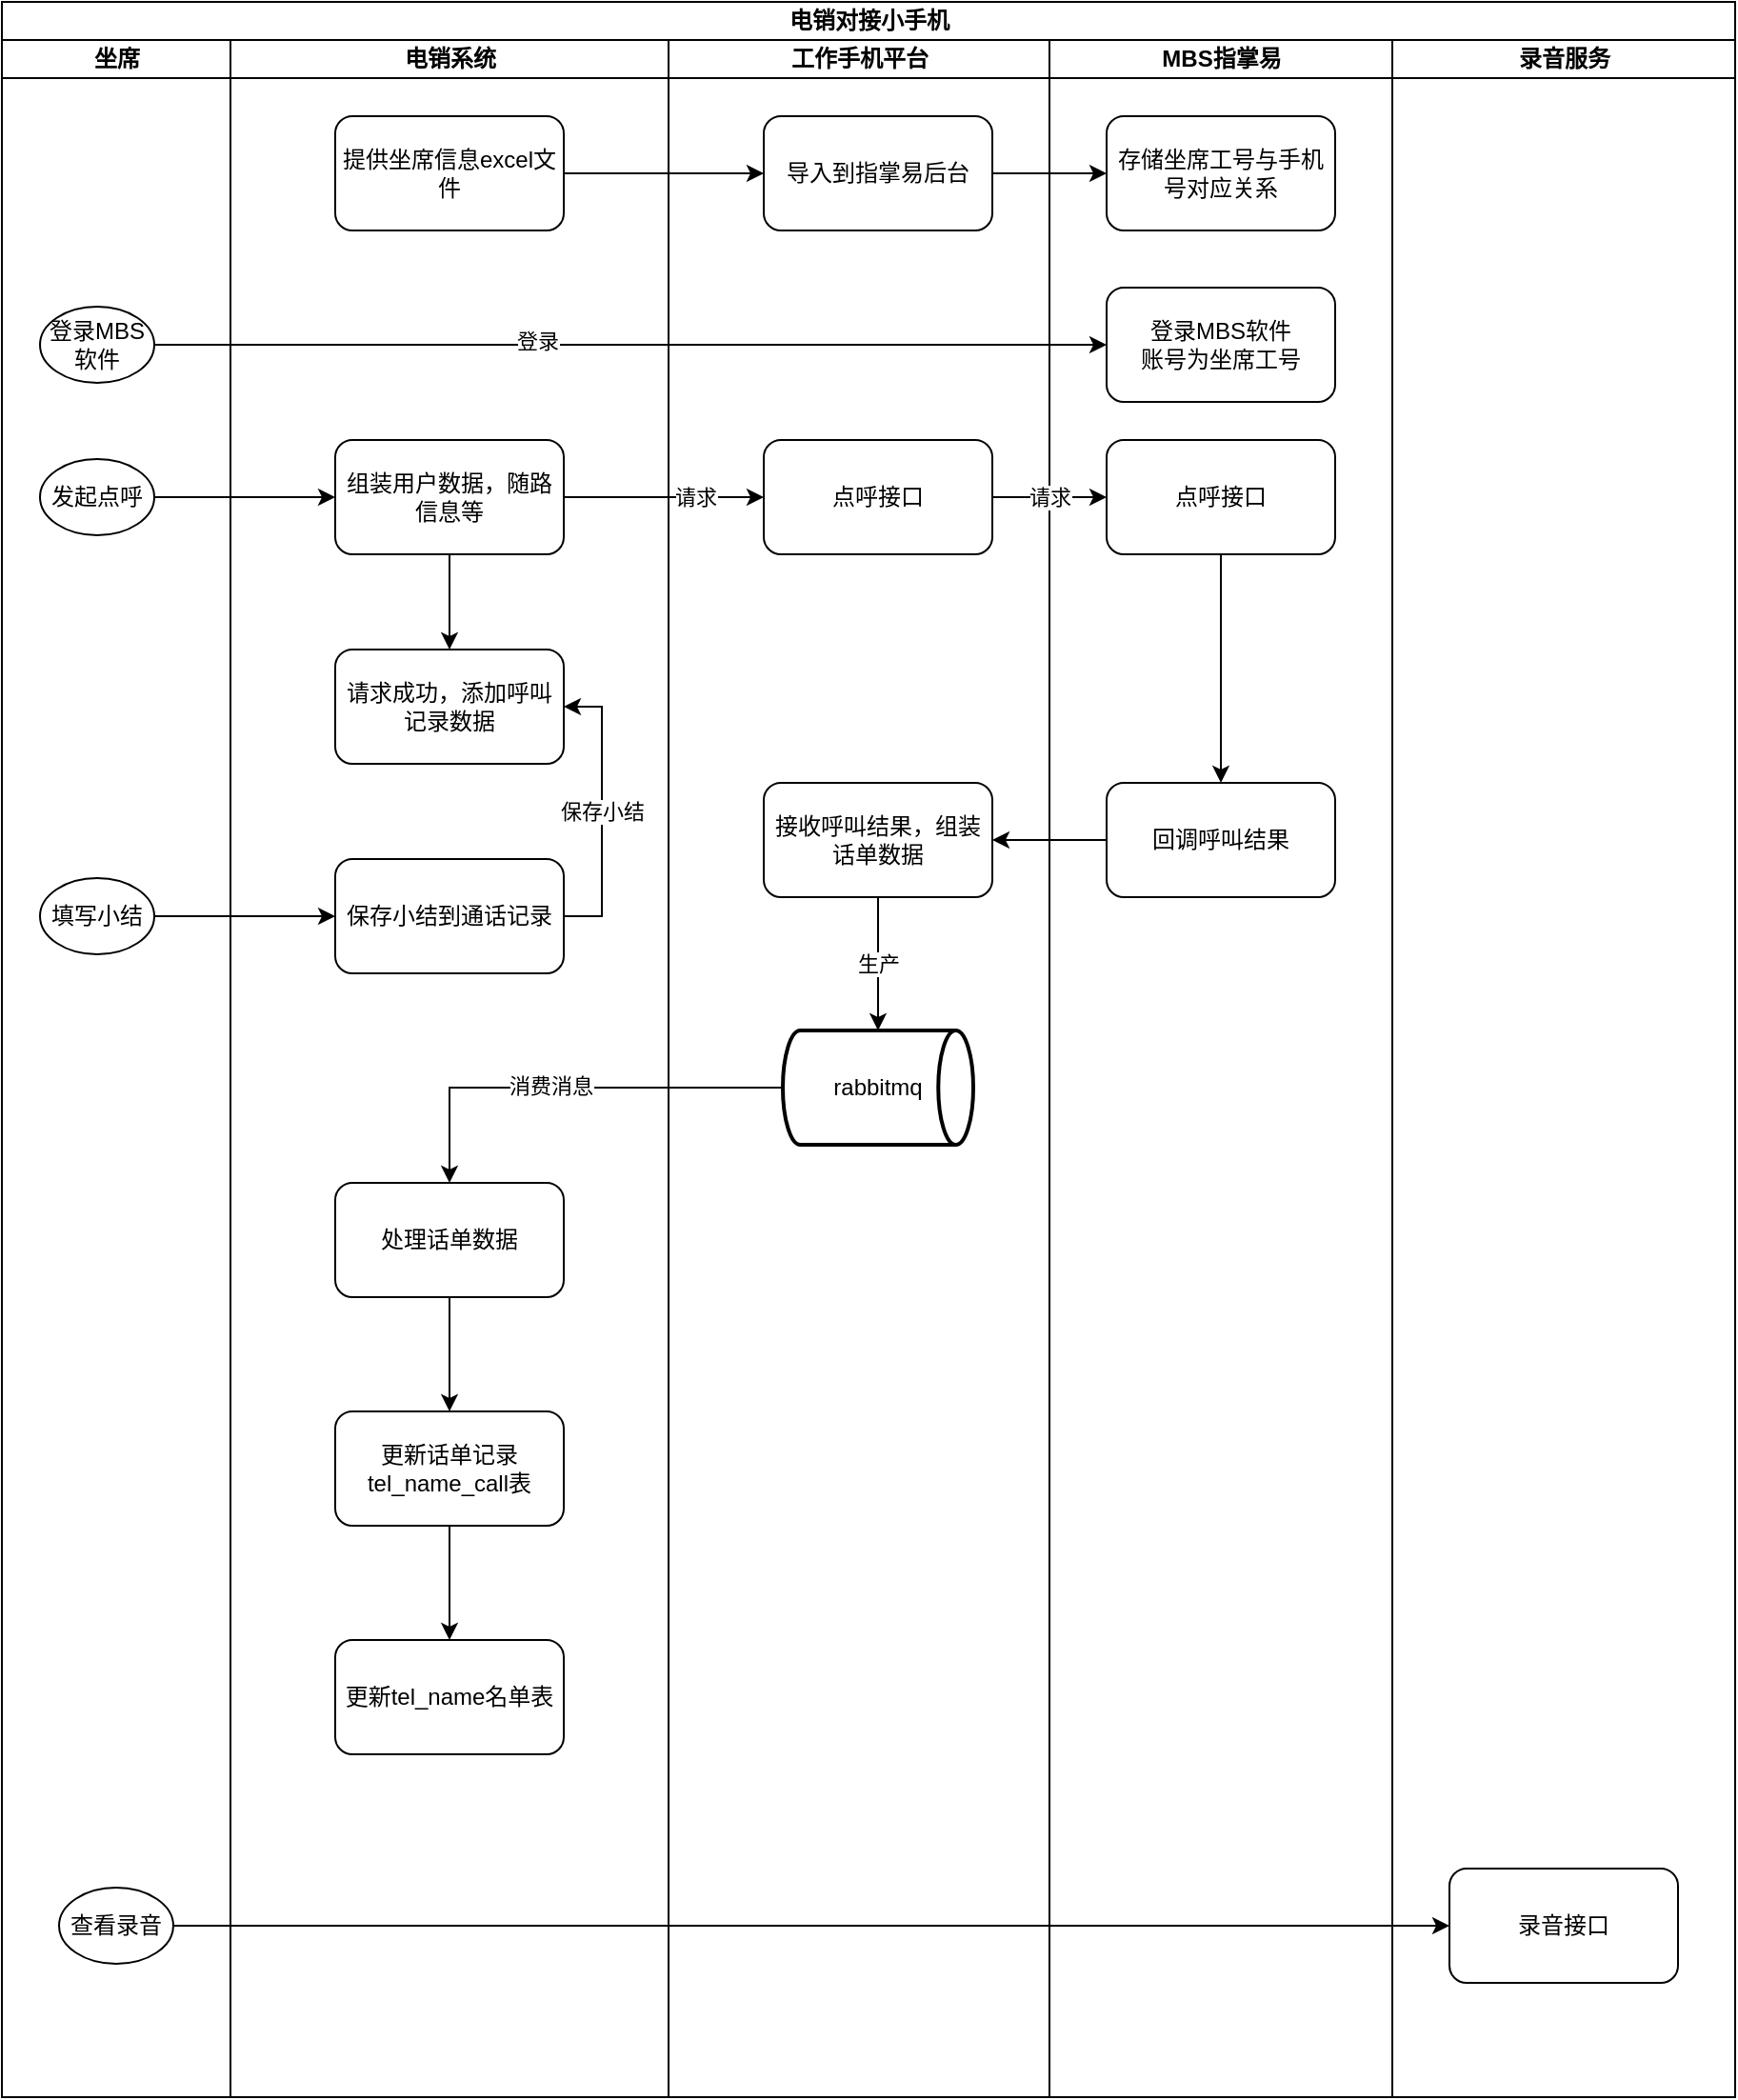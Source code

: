 <mxfile version="22.1.5" type="github">
  <diagram name="Page-1" id="74e2e168-ea6b-b213-b513-2b3c1d86103e">
    <mxGraphModel dx="988" dy="503" grid="1" gridSize="10" guides="1" tooltips="1" connect="1" arrows="1" fold="1" page="1" pageScale="1" pageWidth="1100" pageHeight="850" background="none" math="0" shadow="0">
      <root>
        <mxCell id="0" />
        <mxCell id="1" parent="0" />
        <mxCell id="j25qMS8JwtOt_eP3hICq-1" value="电销对接小手机" style="swimlane;childLayout=stackLayout;resizeParent=1;resizeParentMax=0;startSize=20;html=1;" vertex="1" parent="1">
          <mxGeometry x="360.0" y="130" width="910" height="1100" as="geometry" />
        </mxCell>
        <mxCell id="j25qMS8JwtOt_eP3hICq-14" value="坐席" style="swimlane;startSize=20;html=1;" vertex="1" parent="j25qMS8JwtOt_eP3hICq-1">
          <mxGeometry y="20" width="120" height="1080" as="geometry" />
        </mxCell>
        <mxCell id="j25qMS8JwtOt_eP3hICq-15" value="登录MBS软件" style="ellipse;whiteSpace=wrap;html=1;" vertex="1" parent="j25qMS8JwtOt_eP3hICq-14">
          <mxGeometry x="20.0" y="140" width="60" height="40" as="geometry" />
        </mxCell>
        <mxCell id="j25qMS8JwtOt_eP3hICq-18" value="发起点呼" style="ellipse;whiteSpace=wrap;html=1;" vertex="1" parent="j25qMS8JwtOt_eP3hICq-14">
          <mxGeometry x="20.0" y="220" width="60" height="40" as="geometry" />
        </mxCell>
        <mxCell id="j25qMS8JwtOt_eP3hICq-42" value="填写小结" style="ellipse;whiteSpace=wrap;html=1;" vertex="1" parent="j25qMS8JwtOt_eP3hICq-14">
          <mxGeometry x="20.0" y="440" width="60" height="40" as="geometry" />
        </mxCell>
        <mxCell id="j25qMS8JwtOt_eP3hICq-52" value="查看录音" style="ellipse;whiteSpace=wrap;html=1;" vertex="1" parent="j25qMS8JwtOt_eP3hICq-14">
          <mxGeometry x="30.0" y="970" width="60" height="40" as="geometry" />
        </mxCell>
        <mxCell id="j25qMS8JwtOt_eP3hICq-2" value="电销系统" style="swimlane;startSize=20;html=1;" vertex="1" parent="j25qMS8JwtOt_eP3hICq-1">
          <mxGeometry x="120" y="20" width="230" height="1080" as="geometry" />
        </mxCell>
        <mxCell id="j25qMS8JwtOt_eP3hICq-10" style="edgeStyle=orthogonalEdgeStyle;rounded=0;orthogonalLoop=1;jettySize=auto;html=1;" edge="1" parent="j25qMS8JwtOt_eP3hICq-2" source="j25qMS8JwtOt_eP3hICq-7">
          <mxGeometry relative="1" as="geometry">
            <mxPoint x="280.0" y="70" as="targetPoint" />
          </mxGeometry>
        </mxCell>
        <mxCell id="j25qMS8JwtOt_eP3hICq-7" value="提供坐席信息excel文件" style="rounded=1;whiteSpace=wrap;html=1;" vertex="1" parent="j25qMS8JwtOt_eP3hICq-2">
          <mxGeometry x="55.0" y="40" width="120" height="60" as="geometry" />
        </mxCell>
        <mxCell id="j25qMS8JwtOt_eP3hICq-27" value="" style="edgeStyle=orthogonalEdgeStyle;rounded=0;orthogonalLoop=1;jettySize=auto;html=1;" edge="1" parent="j25qMS8JwtOt_eP3hICq-2" source="j25qMS8JwtOt_eP3hICq-19" target="j25qMS8JwtOt_eP3hICq-26">
          <mxGeometry relative="1" as="geometry" />
        </mxCell>
        <mxCell id="j25qMS8JwtOt_eP3hICq-19" value="组装用户数据，随路信息等" style="rounded=1;whiteSpace=wrap;html=1;" vertex="1" parent="j25qMS8JwtOt_eP3hICq-2">
          <mxGeometry x="55.0" y="210" width="120" height="60" as="geometry" />
        </mxCell>
        <mxCell id="j25qMS8JwtOt_eP3hICq-26" value="请求成功，添加呼叫记录数据" style="rounded=1;whiteSpace=wrap;html=1;" vertex="1" parent="j25qMS8JwtOt_eP3hICq-2">
          <mxGeometry x="55.0" y="320" width="120" height="60" as="geometry" />
        </mxCell>
        <mxCell id="j25qMS8JwtOt_eP3hICq-39" value="" style="edgeStyle=orthogonalEdgeStyle;rounded=0;orthogonalLoop=1;jettySize=auto;html=1;" edge="1" parent="j25qMS8JwtOt_eP3hICq-2" source="j25qMS8JwtOt_eP3hICq-36" target="j25qMS8JwtOt_eP3hICq-38">
          <mxGeometry relative="1" as="geometry" />
        </mxCell>
        <mxCell id="j25qMS8JwtOt_eP3hICq-36" value="处理话单数据" style="rounded=1;whiteSpace=wrap;html=1;" vertex="1" parent="j25qMS8JwtOt_eP3hICq-2">
          <mxGeometry x="55.0" y="600" width="120" height="60" as="geometry" />
        </mxCell>
        <mxCell id="j25qMS8JwtOt_eP3hICq-41" value="" style="edgeStyle=orthogonalEdgeStyle;rounded=0;orthogonalLoop=1;jettySize=auto;html=1;" edge="1" parent="j25qMS8JwtOt_eP3hICq-2" source="j25qMS8JwtOt_eP3hICq-38" target="j25qMS8JwtOt_eP3hICq-40">
          <mxGeometry relative="1" as="geometry" />
        </mxCell>
        <mxCell id="j25qMS8JwtOt_eP3hICq-38" value="更新话单记录tel_name_call表" style="rounded=1;whiteSpace=wrap;html=1;" vertex="1" parent="j25qMS8JwtOt_eP3hICq-2">
          <mxGeometry x="55.0" y="720" width="120" height="60" as="geometry" />
        </mxCell>
        <mxCell id="j25qMS8JwtOt_eP3hICq-40" value="更新tel_name名单表" style="rounded=1;whiteSpace=wrap;html=1;" vertex="1" parent="j25qMS8JwtOt_eP3hICq-2">
          <mxGeometry x="55.0" y="840" width="120" height="60" as="geometry" />
        </mxCell>
        <mxCell id="j25qMS8JwtOt_eP3hICq-50" value="保存小结" style="edgeStyle=orthogonalEdgeStyle;rounded=0;orthogonalLoop=1;jettySize=auto;html=1;entryX=1;entryY=0.5;entryDx=0;entryDy=0;" edge="1" parent="j25qMS8JwtOt_eP3hICq-2" source="j25qMS8JwtOt_eP3hICq-43" target="j25qMS8JwtOt_eP3hICq-26">
          <mxGeometry relative="1" as="geometry">
            <Array as="points">
              <mxPoint x="195" y="460" />
              <mxPoint x="195" y="350" />
            </Array>
          </mxGeometry>
        </mxCell>
        <mxCell id="j25qMS8JwtOt_eP3hICq-43" value="保存小结到通话记录" style="rounded=1;whiteSpace=wrap;html=1;" vertex="1" parent="j25qMS8JwtOt_eP3hICq-2">
          <mxGeometry x="55.0" y="430" width="120" height="60" as="geometry" />
        </mxCell>
        <mxCell id="j25qMS8JwtOt_eP3hICq-3" value="工作手机平台" style="swimlane;startSize=20;html=1;" vertex="1" parent="j25qMS8JwtOt_eP3hICq-1">
          <mxGeometry x="350" y="20" width="200" height="1080" as="geometry" />
        </mxCell>
        <mxCell id="j25qMS8JwtOt_eP3hICq-11" value="导入到指掌易后台" style="rounded=1;whiteSpace=wrap;html=1;" vertex="1" parent="j25qMS8JwtOt_eP3hICq-3">
          <mxGeometry x="50.0" y="40" width="120" height="60" as="geometry" />
        </mxCell>
        <mxCell id="j25qMS8JwtOt_eP3hICq-21" value="点呼接口" style="rounded=1;whiteSpace=wrap;html=1;" vertex="1" parent="j25qMS8JwtOt_eP3hICq-3">
          <mxGeometry x="50.0" y="210" width="120" height="60" as="geometry" />
        </mxCell>
        <mxCell id="j25qMS8JwtOt_eP3hICq-31" value="接收呼叫结果，组装话单数据" style="rounded=1;whiteSpace=wrap;html=1;" vertex="1" parent="j25qMS8JwtOt_eP3hICq-3">
          <mxGeometry x="50.0" y="390" width="120" height="60" as="geometry" />
        </mxCell>
        <mxCell id="j25qMS8JwtOt_eP3hICq-33" value="rabbitmq" style="strokeWidth=2;html=1;shape=mxgraph.flowchart.direct_data;whiteSpace=wrap;" vertex="1" parent="j25qMS8JwtOt_eP3hICq-3">
          <mxGeometry x="60.0" y="520" width="100" height="60" as="geometry" />
        </mxCell>
        <mxCell id="j25qMS8JwtOt_eP3hICq-34" value="生产" style="edgeStyle=orthogonalEdgeStyle;rounded=0;orthogonalLoop=1;jettySize=auto;html=1;entryX=0.5;entryY=0;entryDx=0;entryDy=0;entryPerimeter=0;" edge="1" parent="j25qMS8JwtOt_eP3hICq-3" source="j25qMS8JwtOt_eP3hICq-31" target="j25qMS8JwtOt_eP3hICq-33">
          <mxGeometry relative="1" as="geometry" />
        </mxCell>
        <mxCell id="j25qMS8JwtOt_eP3hICq-4" value="MBS指掌易" style="swimlane;startSize=20;html=1;" vertex="1" parent="j25qMS8JwtOt_eP3hICq-1">
          <mxGeometry x="550" y="20" width="180" height="1080" as="geometry" />
        </mxCell>
        <mxCell id="j25qMS8JwtOt_eP3hICq-12" value="存储坐席工号与手机号对应关系" style="rounded=1;whiteSpace=wrap;html=1;" vertex="1" parent="j25qMS8JwtOt_eP3hICq-4">
          <mxGeometry x="30.0" y="40" width="120" height="60" as="geometry" />
        </mxCell>
        <mxCell id="j25qMS8JwtOt_eP3hICq-17" value="登录MBS软件&lt;br&gt;账号为坐席工号" style="rounded=1;whiteSpace=wrap;html=1;" vertex="1" parent="j25qMS8JwtOt_eP3hICq-4">
          <mxGeometry x="30.0" y="130" width="120" height="60" as="geometry" />
        </mxCell>
        <mxCell id="j25qMS8JwtOt_eP3hICq-29" style="edgeStyle=orthogonalEdgeStyle;rounded=0;orthogonalLoop=1;jettySize=auto;html=1;" edge="1" parent="j25qMS8JwtOt_eP3hICq-4" source="j25qMS8JwtOt_eP3hICq-24">
          <mxGeometry relative="1" as="geometry">
            <mxPoint x="90.0" y="390" as="targetPoint" />
          </mxGeometry>
        </mxCell>
        <mxCell id="j25qMS8JwtOt_eP3hICq-24" value="点呼接口" style="rounded=1;whiteSpace=wrap;html=1;" vertex="1" parent="j25qMS8JwtOt_eP3hICq-4">
          <mxGeometry x="30.0" y="210" width="120" height="60" as="geometry" />
        </mxCell>
        <mxCell id="j25qMS8JwtOt_eP3hICq-30" value="回调呼叫结果" style="rounded=1;whiteSpace=wrap;html=1;" vertex="1" parent="j25qMS8JwtOt_eP3hICq-4">
          <mxGeometry x="30.0" y="390" width="120" height="60" as="geometry" />
        </mxCell>
        <mxCell id="j25qMS8JwtOt_eP3hICq-51" value="录音服务" style="swimlane;startSize=20;html=1;" vertex="1" parent="j25qMS8JwtOt_eP3hICq-1">
          <mxGeometry x="730" y="20" width="180" height="1080" as="geometry" />
        </mxCell>
        <mxCell id="j25qMS8JwtOt_eP3hICq-53" value="录音接口" style="rounded=1;whiteSpace=wrap;html=1;" vertex="1" parent="j25qMS8JwtOt_eP3hICq-51">
          <mxGeometry x="30.0" y="960" width="120" height="60" as="geometry" />
        </mxCell>
        <mxCell id="j25qMS8JwtOt_eP3hICq-13" style="edgeStyle=orthogonalEdgeStyle;rounded=0;orthogonalLoop=1;jettySize=auto;html=1;entryX=0;entryY=0.5;entryDx=0;entryDy=0;" edge="1" parent="j25qMS8JwtOt_eP3hICq-1" source="j25qMS8JwtOt_eP3hICq-11" target="j25qMS8JwtOt_eP3hICq-12">
          <mxGeometry relative="1" as="geometry" />
        </mxCell>
        <mxCell id="j25qMS8JwtOt_eP3hICq-16" style="edgeStyle=orthogonalEdgeStyle;rounded=0;orthogonalLoop=1;jettySize=auto;html=1;entryX=0;entryY=0.5;entryDx=0;entryDy=0;" edge="1" parent="j25qMS8JwtOt_eP3hICq-1" source="j25qMS8JwtOt_eP3hICq-15" target="j25qMS8JwtOt_eP3hICq-17">
          <mxGeometry relative="1" as="geometry">
            <mxPoint x="560.0" y="180" as="targetPoint" />
          </mxGeometry>
        </mxCell>
        <mxCell id="j25qMS8JwtOt_eP3hICq-28" value="登录" style="edgeLabel;html=1;align=center;verticalAlign=middle;resizable=0;points=[];" vertex="1" connectable="0" parent="j25qMS8JwtOt_eP3hICq-16">
          <mxGeometry x="-0.198" y="2" relative="1" as="geometry">
            <mxPoint as="offset" />
          </mxGeometry>
        </mxCell>
        <mxCell id="j25qMS8JwtOt_eP3hICq-20" style="edgeStyle=orthogonalEdgeStyle;rounded=0;orthogonalLoop=1;jettySize=auto;html=1;" edge="1" parent="j25qMS8JwtOt_eP3hICq-1" source="j25qMS8JwtOt_eP3hICq-18" target="j25qMS8JwtOt_eP3hICq-19">
          <mxGeometry relative="1" as="geometry" />
        </mxCell>
        <mxCell id="j25qMS8JwtOt_eP3hICq-22" style="edgeStyle=orthogonalEdgeStyle;rounded=0;orthogonalLoop=1;jettySize=auto;html=1;entryX=0;entryY=0.5;entryDx=0;entryDy=0;" edge="1" parent="j25qMS8JwtOt_eP3hICq-1" source="j25qMS8JwtOt_eP3hICq-19" target="j25qMS8JwtOt_eP3hICq-21">
          <mxGeometry relative="1" as="geometry" />
        </mxCell>
        <mxCell id="j25qMS8JwtOt_eP3hICq-23" value="请求" style="edgeLabel;html=1;align=center;verticalAlign=middle;resizable=0;points=[];" vertex="1" connectable="0" parent="j25qMS8JwtOt_eP3hICq-22">
          <mxGeometry x="0.303" relative="1" as="geometry">
            <mxPoint as="offset" />
          </mxGeometry>
        </mxCell>
        <mxCell id="j25qMS8JwtOt_eP3hICq-25" value="请求" style="edgeStyle=orthogonalEdgeStyle;rounded=0;orthogonalLoop=1;jettySize=auto;html=1;entryX=0;entryY=0.5;entryDx=0;entryDy=0;" edge="1" parent="j25qMS8JwtOt_eP3hICq-1" source="j25qMS8JwtOt_eP3hICq-21" target="j25qMS8JwtOt_eP3hICq-24">
          <mxGeometry relative="1" as="geometry" />
        </mxCell>
        <mxCell id="j25qMS8JwtOt_eP3hICq-32" style="edgeStyle=orthogonalEdgeStyle;rounded=0;orthogonalLoop=1;jettySize=auto;html=1;entryX=1;entryY=0.5;entryDx=0;entryDy=0;" edge="1" parent="j25qMS8JwtOt_eP3hICq-1" source="j25qMS8JwtOt_eP3hICq-30" target="j25qMS8JwtOt_eP3hICq-31">
          <mxGeometry relative="1" as="geometry" />
        </mxCell>
        <mxCell id="j25qMS8JwtOt_eP3hICq-35" style="edgeStyle=orthogonalEdgeStyle;rounded=0;orthogonalLoop=1;jettySize=auto;html=1;entryX=0.5;entryY=0;entryDx=0;entryDy=0;" edge="1" parent="j25qMS8JwtOt_eP3hICq-1" source="j25qMS8JwtOt_eP3hICq-33" target="j25qMS8JwtOt_eP3hICq-36">
          <mxGeometry relative="1" as="geometry">
            <mxPoint x="220.0" y="570" as="targetPoint" />
          </mxGeometry>
        </mxCell>
        <mxCell id="j25qMS8JwtOt_eP3hICq-37" value="消费消息" style="edgeLabel;html=1;align=center;verticalAlign=middle;resizable=0;points=[];" vertex="1" connectable="0" parent="j25qMS8JwtOt_eP3hICq-35">
          <mxGeometry x="0.087" y="-1" relative="1" as="geometry">
            <mxPoint as="offset" />
          </mxGeometry>
        </mxCell>
        <mxCell id="j25qMS8JwtOt_eP3hICq-44" style="edgeStyle=orthogonalEdgeStyle;rounded=0;orthogonalLoop=1;jettySize=auto;html=1;entryX=0;entryY=0.5;entryDx=0;entryDy=0;" edge="1" parent="j25qMS8JwtOt_eP3hICq-1" source="j25qMS8JwtOt_eP3hICq-42" target="j25qMS8JwtOt_eP3hICq-43">
          <mxGeometry relative="1" as="geometry" />
        </mxCell>
        <mxCell id="j25qMS8JwtOt_eP3hICq-54" style="edgeStyle=orthogonalEdgeStyle;rounded=0;orthogonalLoop=1;jettySize=auto;html=1;entryX=0;entryY=0.5;entryDx=0;entryDy=0;" edge="1" parent="j25qMS8JwtOt_eP3hICq-1" source="j25qMS8JwtOt_eP3hICq-52" target="j25qMS8JwtOt_eP3hICq-53">
          <mxGeometry relative="1" as="geometry" />
        </mxCell>
      </root>
    </mxGraphModel>
  </diagram>
</mxfile>
